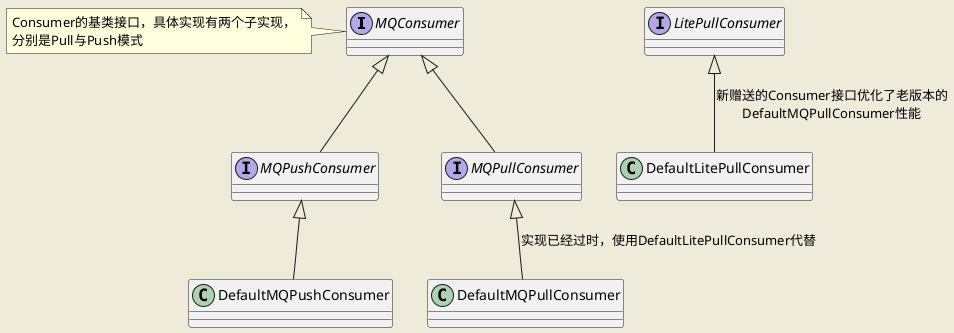 @startuml
'https://plantuml.com/sequence-diagram

skinparam backgroundColor #EEEBDA


interface MQConsumer
note left : Consumer的基类接口，具体实现有两个子实现，\n分别是Pull与Push模式
interface MQPushConsumer
interface MQPullConsumer

class DefaultMQPullConsumer
class DefaultMQPushConsumer



'  <|--继承或者接口实现
MQConsumer <|-- MQPushConsumer
MQConsumer <|-- MQPullConsumer

MQPushConsumer <|-- DefaultMQPushConsumer
MQPullConsumer <|-- DefaultMQPullConsumer : 实现已经过时，使用DefaultLitePullConsumer代替

' ----------------------------------------

interface LitePullConsumer
class DefaultLitePullConsumer

LitePullConsumer <|-- DefaultLitePullConsumer :  新赠送的Consumer接口优化了老版本的\nDefaultMQPullConsumer性能

@enduml



@startjson
{
"Consumer":""
}

@endjson


